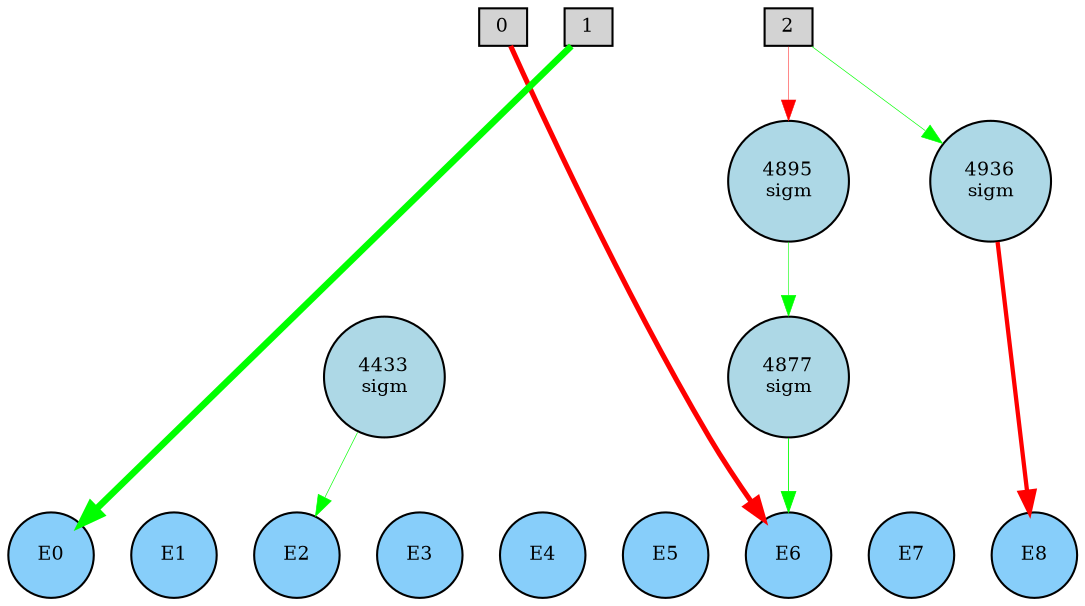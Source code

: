 digraph {
	node [fontsize=9 height=0.2 shape=circle width=0.2]
	subgraph inputs {
		node [shape=box style=filled]
		rank=source
		0 [fillcolor=lightgray]
		1 [fillcolor=lightgray]
		0 -> 1 [style=invis]
		2 [fillcolor=lightgray]
		1 -> 2 [style=invis]
	}
	subgraph outputs {
		node [style=filled]
		rank=sink
		E0 [fillcolor=lightskyblue fontsize=9 height=0.2 shape=circle width=0.2]
		E1 [fillcolor=lightskyblue fontsize=9 height=0.2 shape=circle width=0.2]
		E0 -> E1 [style=invis]
		E2 [fillcolor=lightskyblue fontsize=9 height=0.2 shape=circle width=0.2]
		E1 -> E2 [style=invis]
		E3 [fillcolor=lightskyblue fontsize=9 height=0.2 shape=circle width=0.2]
		E2 -> E3 [style=invis]
		E4 [fillcolor=lightskyblue fontsize=9 height=0.2 shape=circle width=0.2]
		E3 -> E4 [style=invis]
		E5 [fillcolor=lightskyblue fontsize=9 height=0.2 shape=circle width=0.2]
		E4 -> E5 [style=invis]
		E6 [fillcolor=lightskyblue fontsize=9 height=0.2 shape=circle width=0.2]
		E5 -> E6 [style=invis]
		E7 [fillcolor=lightskyblue fontsize=9 height=0.2 shape=circle width=0.2]
		E6 -> E7 [style=invis]
		E8 [fillcolor=lightskyblue fontsize=9 height=0.2 shape=circle width=0.2]
		E7 -> E8 [style=invis]
	}
	4936 [label="4936
sigm" fillcolor=lightblue style=filled]
	4877 [label="4877
sigm" fillcolor=lightblue style=filled]
	4433 [label="4433
sigm" fillcolor=lightblue style=filled]
	4895 [label="4895
sigm" fillcolor=lightblue style=filled]
	0 -> E6 [color=red penwidth=2.4513752215293136 style=solid]
	1 -> E0 [color=green penwidth=3.1932776606552022 style=solid]
	4433 -> E2 [color=green penwidth=0.3137963903840647 style=solid]
	4877 -> E6 [color=green penwidth=0.41512263012777895 style=solid]
	2 -> 4895 [color=red penwidth=0.22250268659572728 style=solid]
	4895 -> 4877 [color=green penwidth=0.2799963061094619 style=solid]
	2 -> 4936 [color=green penwidth=0.31414024894649994 style=solid]
	4936 -> E8 [color=red penwidth=2.0499287928288648 style=solid]
}
